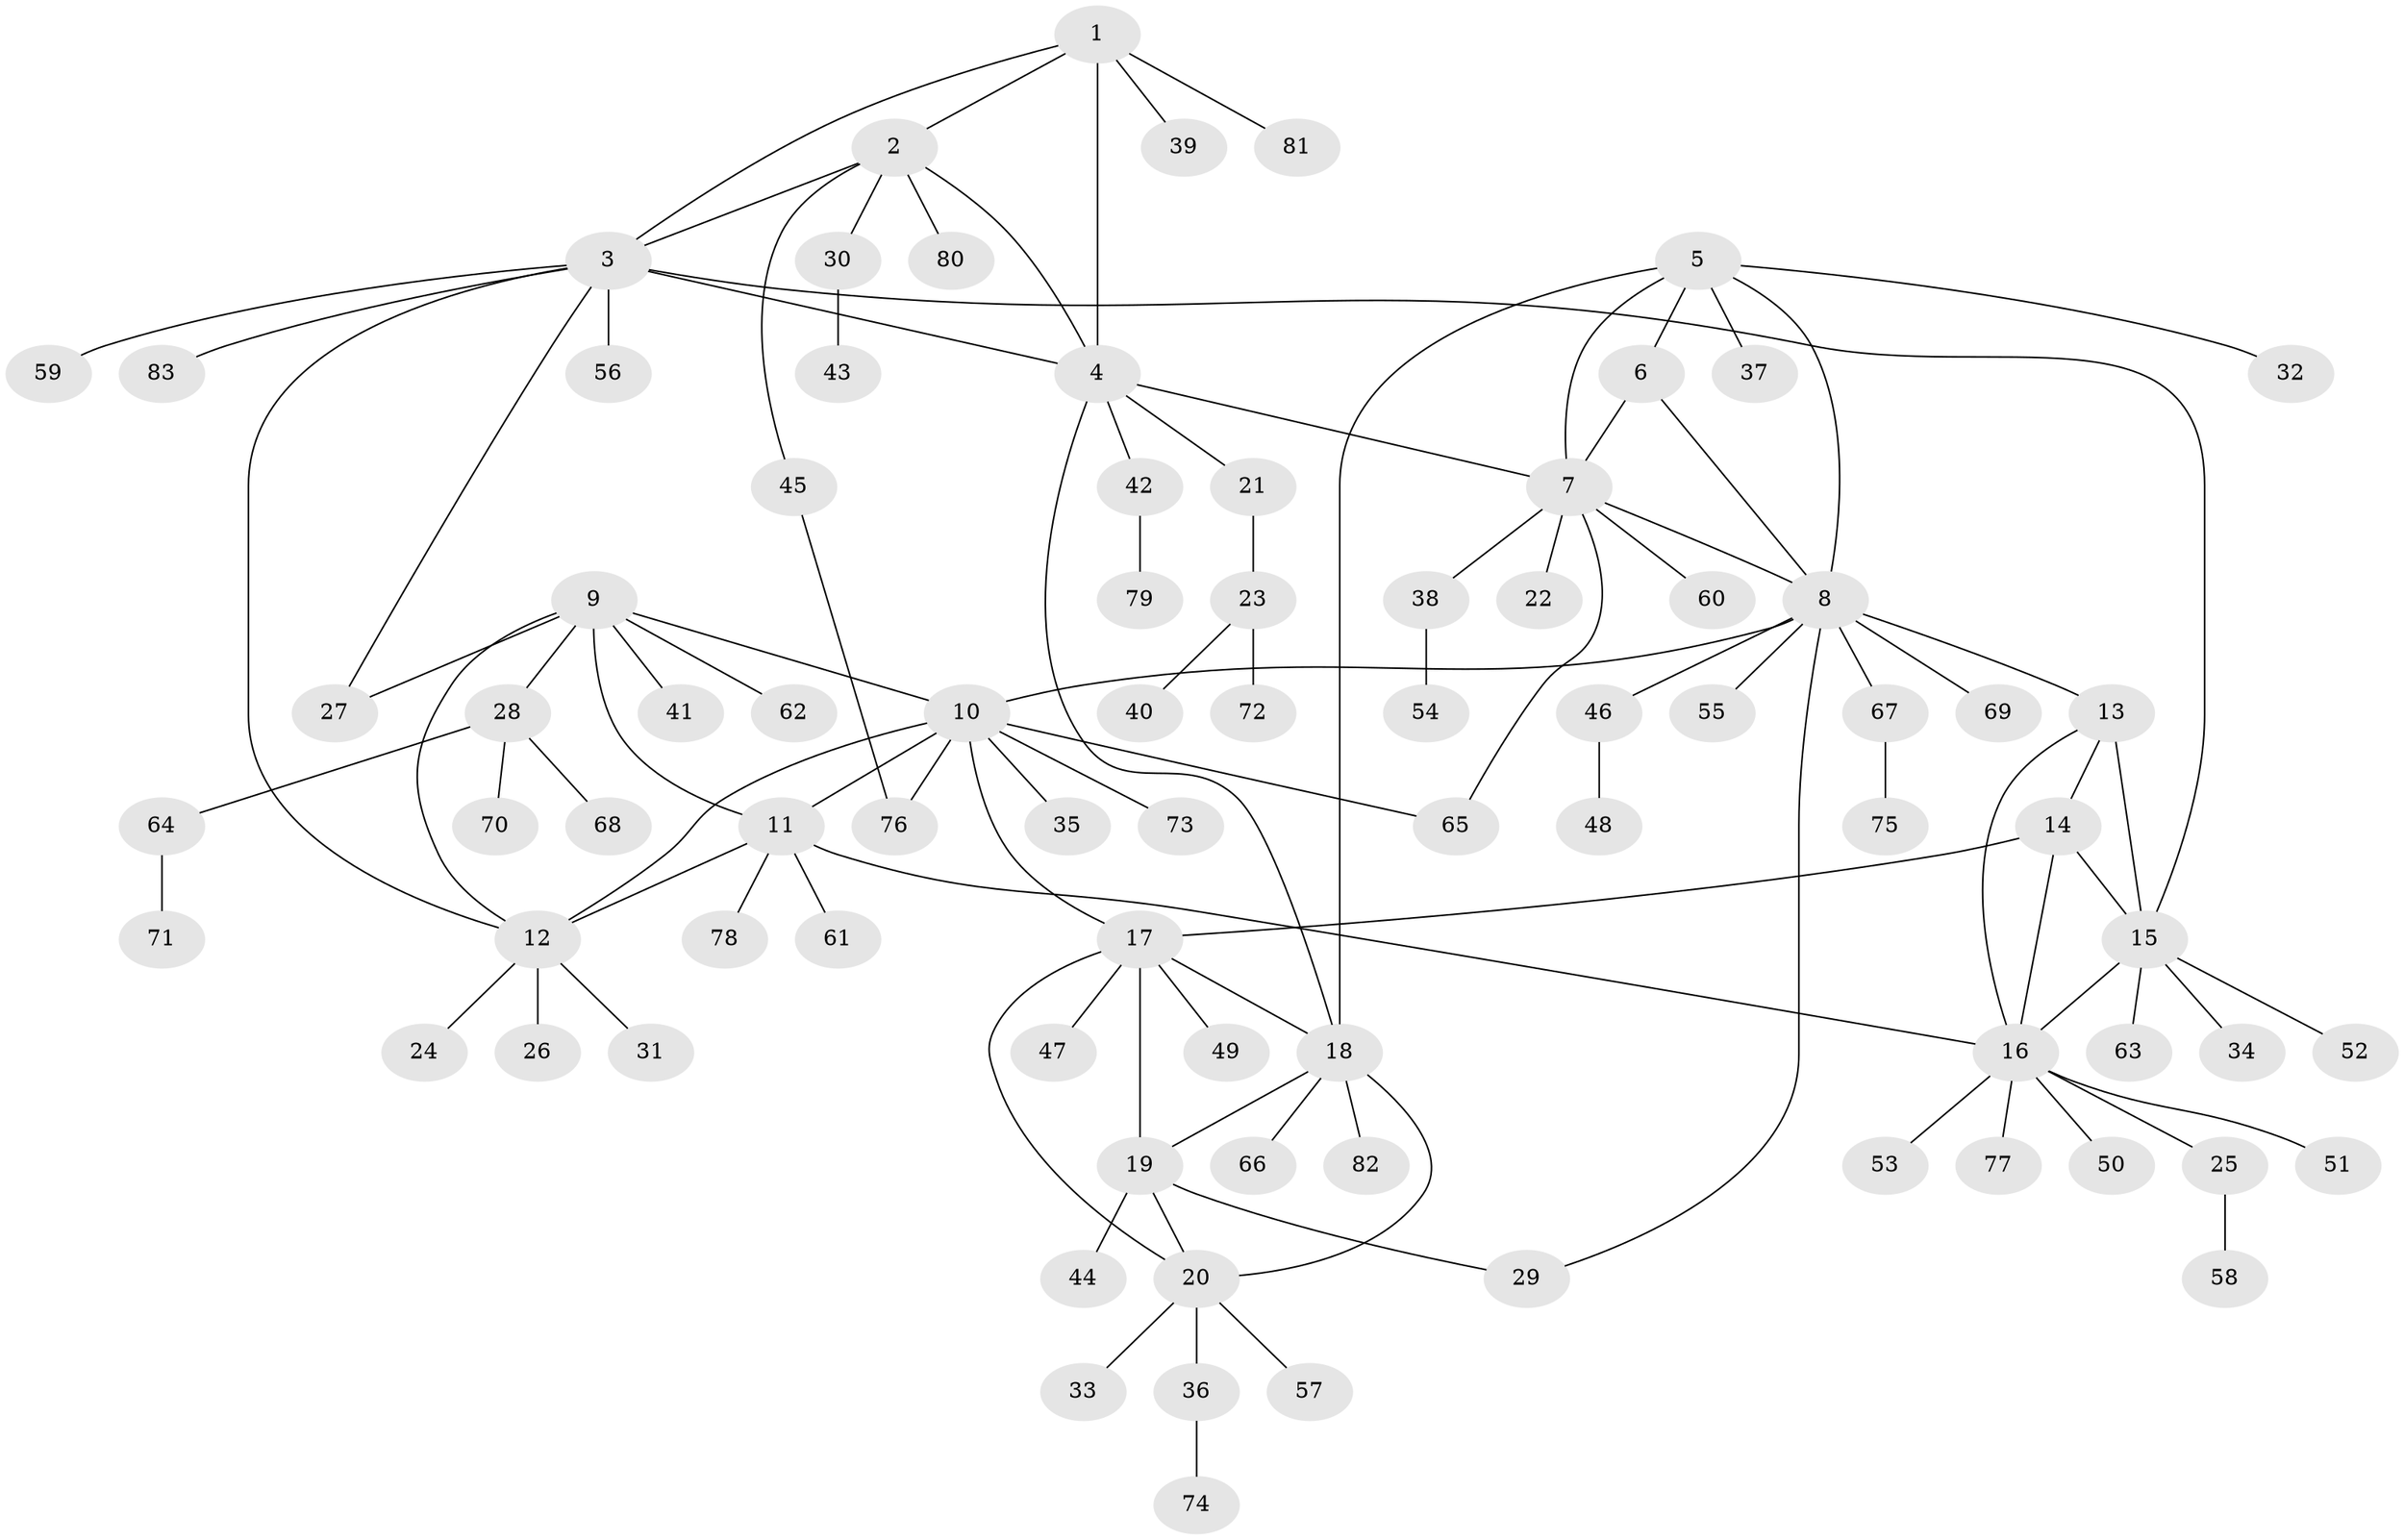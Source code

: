 // Generated by graph-tools (version 1.1) at 2025/55/03/09/25 04:55:43]
// undirected, 83 vertices, 107 edges
graph export_dot {
graph [start="1"]
  node [color=gray90,style=filled];
  1;
  2;
  3;
  4;
  5;
  6;
  7;
  8;
  9;
  10;
  11;
  12;
  13;
  14;
  15;
  16;
  17;
  18;
  19;
  20;
  21;
  22;
  23;
  24;
  25;
  26;
  27;
  28;
  29;
  30;
  31;
  32;
  33;
  34;
  35;
  36;
  37;
  38;
  39;
  40;
  41;
  42;
  43;
  44;
  45;
  46;
  47;
  48;
  49;
  50;
  51;
  52;
  53;
  54;
  55;
  56;
  57;
  58;
  59;
  60;
  61;
  62;
  63;
  64;
  65;
  66;
  67;
  68;
  69;
  70;
  71;
  72;
  73;
  74;
  75;
  76;
  77;
  78;
  79;
  80;
  81;
  82;
  83;
  1 -- 2;
  1 -- 3;
  1 -- 4;
  1 -- 39;
  1 -- 81;
  2 -- 3;
  2 -- 4;
  2 -- 30;
  2 -- 45;
  2 -- 80;
  3 -- 4;
  3 -- 12;
  3 -- 15;
  3 -- 27;
  3 -- 56;
  3 -- 59;
  3 -- 83;
  4 -- 7;
  4 -- 18;
  4 -- 21;
  4 -- 42;
  5 -- 6;
  5 -- 7;
  5 -- 8;
  5 -- 18;
  5 -- 32;
  5 -- 37;
  6 -- 7;
  6 -- 8;
  7 -- 8;
  7 -- 22;
  7 -- 38;
  7 -- 60;
  7 -- 65;
  8 -- 10;
  8 -- 13;
  8 -- 29;
  8 -- 46;
  8 -- 55;
  8 -- 67;
  8 -- 69;
  9 -- 10;
  9 -- 11;
  9 -- 12;
  9 -- 27;
  9 -- 28;
  9 -- 41;
  9 -- 62;
  10 -- 11;
  10 -- 12;
  10 -- 17;
  10 -- 35;
  10 -- 65;
  10 -- 73;
  10 -- 76;
  11 -- 12;
  11 -- 16;
  11 -- 61;
  11 -- 78;
  12 -- 24;
  12 -- 26;
  12 -- 31;
  13 -- 14;
  13 -- 15;
  13 -- 16;
  14 -- 15;
  14 -- 16;
  14 -- 17;
  15 -- 16;
  15 -- 34;
  15 -- 52;
  15 -- 63;
  16 -- 25;
  16 -- 50;
  16 -- 51;
  16 -- 53;
  16 -- 77;
  17 -- 18;
  17 -- 19;
  17 -- 20;
  17 -- 47;
  17 -- 49;
  18 -- 19;
  18 -- 20;
  18 -- 66;
  18 -- 82;
  19 -- 20;
  19 -- 29;
  19 -- 44;
  20 -- 33;
  20 -- 36;
  20 -- 57;
  21 -- 23;
  23 -- 40;
  23 -- 72;
  25 -- 58;
  28 -- 64;
  28 -- 68;
  28 -- 70;
  30 -- 43;
  36 -- 74;
  38 -- 54;
  42 -- 79;
  45 -- 76;
  46 -- 48;
  64 -- 71;
  67 -- 75;
}
